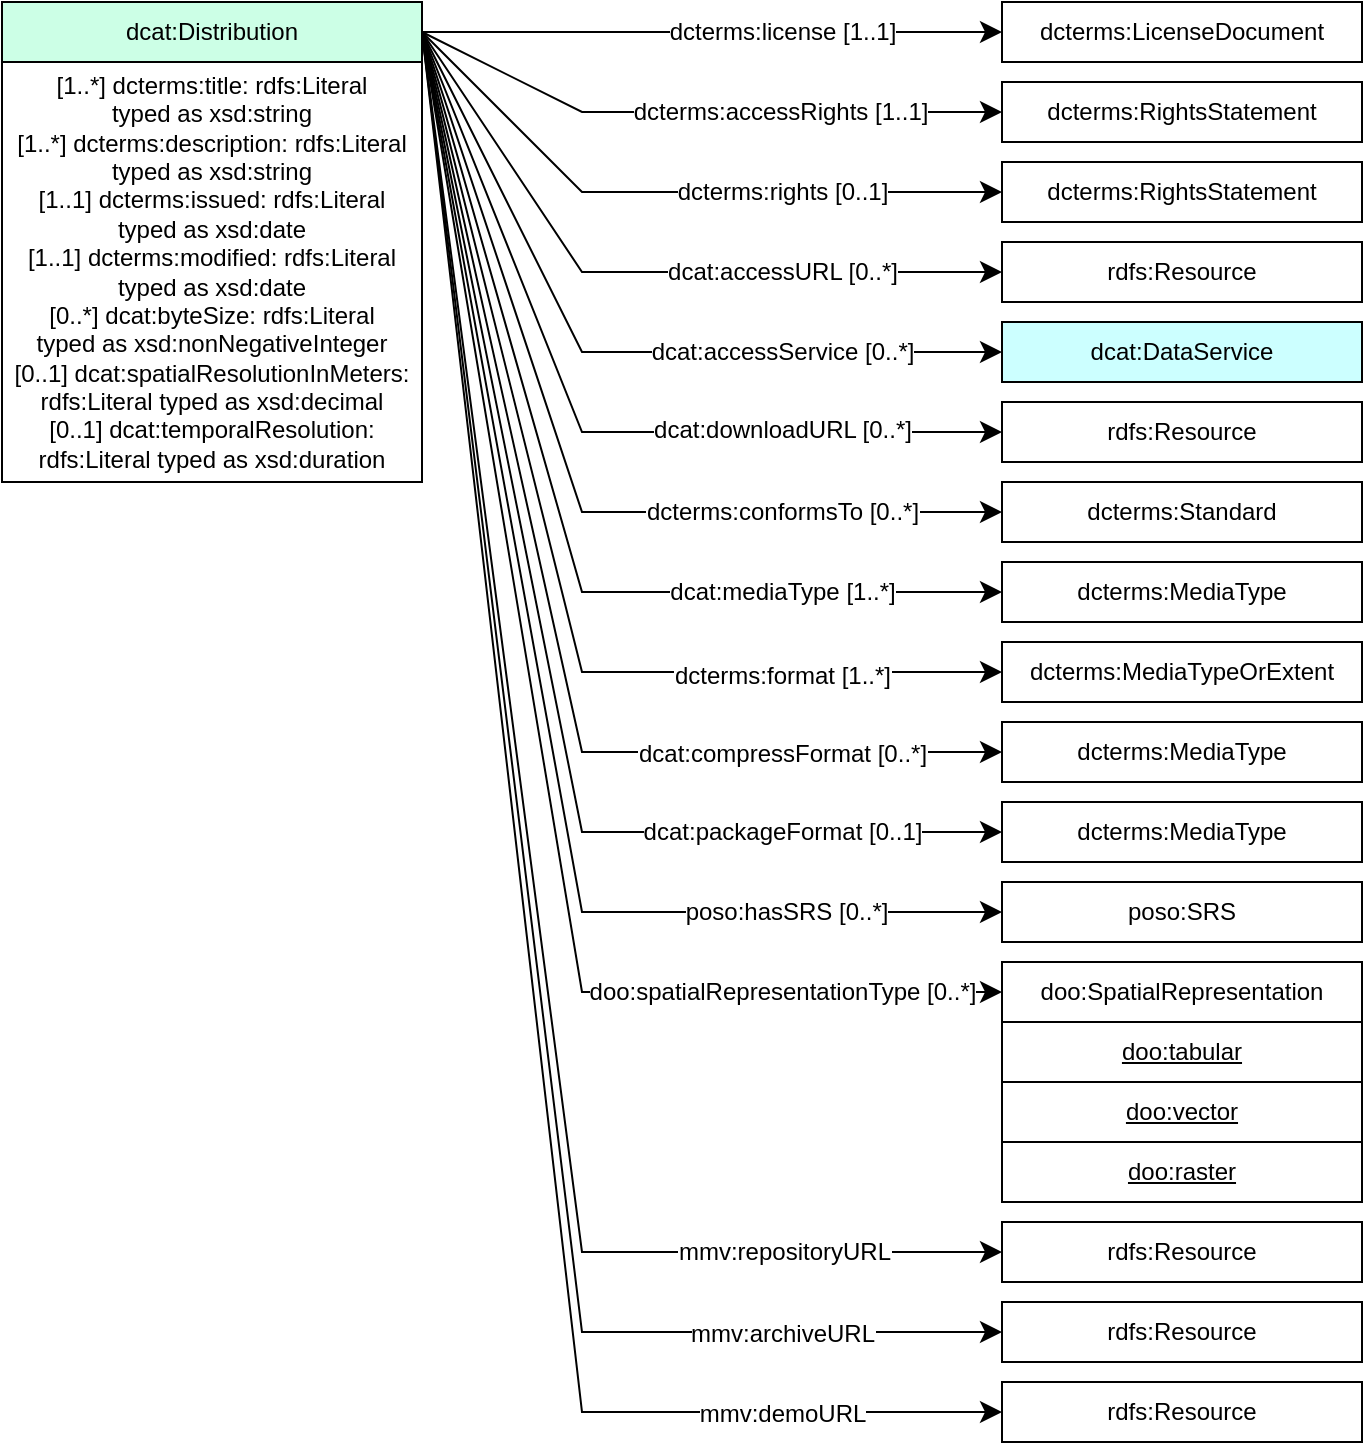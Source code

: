 <mxfile version="26.0.9">
  <diagram name="Page-1" id="g_KH_liQ94zSvhpWJ5Tr">
    <mxGraphModel dx="1434" dy="884" grid="1" gridSize="10" guides="1" tooltips="1" connect="1" arrows="1" fold="1" page="1" pageScale="1" pageWidth="827" pageHeight="1169" math="0" shadow="0">
      <root>
        <mxCell id="0" />
        <mxCell id="1" parent="0" />
        <mxCell id="dI0T8Q2yRcKRVG0YcVpi-3" value="" style="endArrow=classic;html=1;exitX=1;exitY=0.5;exitDx=0;exitDy=0;entryX=0;entryY=0.5;entryDx=0;entryDy=0;endSize=8;arcSize=0;rounded=0;" parent="1" source="dI0T8Q2yRcKRVG0YcVpi-19" target="dI0T8Q2yRcKRVG0YcVpi-9" edge="1">
          <mxGeometry width="50" height="50" relative="1" as="geometry">
            <mxPoint x="239" y="305" as="sourcePoint" />
            <mxPoint x="429" y="305" as="targetPoint" />
          </mxGeometry>
        </mxCell>
        <mxCell id="dI0T8Q2yRcKRVG0YcVpi-4" value="dcterms:license [1..1]" style="text;html=1;align=center;verticalAlign=middle;resizable=0;points=[];labelBackgroundColor=#ffffff;" parent="dI0T8Q2yRcKRVG0YcVpi-3" vertex="1" connectable="0">
          <mxGeometry x="-0.127" relative="1" as="geometry">
            <mxPoint x="53" as="offset" />
          </mxGeometry>
        </mxCell>
        <mxCell id="dI0T8Q2yRcKRVG0YcVpi-5" value="" style="endArrow=classic;html=1;exitX=1;exitY=0.5;exitDx=0;exitDy=0;entryX=0;entryY=0.5;entryDx=0;entryDy=0;endSize=8;arcSize=0;rounded=0;" parent="1" source="dI0T8Q2yRcKRVG0YcVpi-19" target="dI0T8Q2yRcKRVG0YcVpi-10" edge="1">
          <mxGeometry width="50" height="50" relative="1" as="geometry">
            <mxPoint x="240" y="375" as="sourcePoint" />
            <mxPoint x="530" y="355" as="targetPoint" />
            <Array as="points">
              <mxPoint x="320" y="335" />
            </Array>
          </mxGeometry>
        </mxCell>
        <mxCell id="dI0T8Q2yRcKRVG0YcVpi-6" value="dcterms:accessRights [1..1]" style="text;html=1;align=center;verticalAlign=middle;resizable=0;points=[];labelBackgroundColor=#ffffff;" parent="dI0T8Q2yRcKRVG0YcVpi-5" vertex="1" connectable="0">
          <mxGeometry x="-0.127" relative="1" as="geometry">
            <mxPoint x="58" as="offset" />
          </mxGeometry>
        </mxCell>
        <mxCell id="dI0T8Q2yRcKRVG0YcVpi-7" value="" style="endArrow=classic;html=1;exitX=1;exitY=0.5;exitDx=0;exitDy=0;endSize=8;arcSize=0;rounded=0;entryX=0;entryY=0.5;entryDx=0;entryDy=0;" parent="1" source="dI0T8Q2yRcKRVG0YcVpi-19" target="dI0T8Q2yRcKRVG0YcVpi-20" edge="1">
          <mxGeometry width="50" height="50" relative="1" as="geometry">
            <mxPoint x="250" y="305" as="sourcePoint" />
            <mxPoint x="530" y="435" as="targetPoint" />
            <Array as="points">
              <mxPoint x="320" y="375" />
            </Array>
          </mxGeometry>
        </mxCell>
        <mxCell id="dI0T8Q2yRcKRVG0YcVpi-8" value="&lt;div&gt;dcterms:rights [0..1]&lt;/div&gt;" style="text;html=1;align=center;verticalAlign=middle;resizable=0;points=[];labelBackgroundColor=#ffffff;" parent="dI0T8Q2yRcKRVG0YcVpi-7" vertex="1" connectable="0">
          <mxGeometry x="-0.127" relative="1" as="geometry">
            <mxPoint x="72" as="offset" />
          </mxGeometry>
        </mxCell>
        <mxCell id="dI0T8Q2yRcKRVG0YcVpi-9" value="dcterms:LicenseDocument" style="rounded=0;whiteSpace=wrap;html=1;snapToPoint=1;points=[[0.1,0],[0.2,0],[0.3,0],[0.4,0],[0.5,0],[0.6,0],[0.7,0],[0.8,0],[0.9,0],[0,0.1],[0,0.3],[0,0.5],[0,0.7],[0,0.9],[0.1,1],[0.2,1],[0.3,1],[0.4,1],[0.5,1],[0.6,1],[0.7,1],[0.8,1],[0.9,1],[1,0.1],[1,0.3],[1,0.5],[1,0.7],[1,0.9]];" parent="1" vertex="1">
          <mxGeometry x="530" y="280" width="180" height="30" as="geometry" />
        </mxCell>
        <mxCell id="dI0T8Q2yRcKRVG0YcVpi-10" value="dcterms:RightsStatement" style="rounded=0;whiteSpace=wrap;html=1;snapToPoint=1;points=[[0.1,0],[0.2,0],[0.3,0],[0.4,0],[0.5,0],[0.6,0],[0.7,0],[0.8,0],[0.9,0],[0,0.1],[0,0.3],[0,0.5],[0,0.7],[0,0.9],[0.1,1],[0.2,1],[0.3,1],[0.4,1],[0.5,1],[0.6,1],[0.7,1],[0.8,1],[0.9,1],[1,0.1],[1,0.3],[1,0.5],[1,0.7],[1,0.9]];" parent="1" vertex="1">
          <mxGeometry x="530" y="320" width="180" height="30" as="geometry" />
        </mxCell>
        <mxCell id="dI0T8Q2yRcKRVG0YcVpi-11" value="" style="endArrow=classic;html=1;exitX=1;exitY=0.5;exitDx=0;exitDy=0;entryX=0;entryY=0.5;entryDx=0;entryDy=0;endSize=8;arcSize=0;rounded=0;" parent="1" source="dI0T8Q2yRcKRVG0YcVpi-19" target="dI0T8Q2yRcKRVG0YcVpi-13" edge="1">
          <mxGeometry width="50" height="50" relative="1" as="geometry">
            <mxPoint x="250" y="495" as="sourcePoint" />
            <mxPoint x="439" y="505" as="targetPoint" />
            <Array as="points">
              <mxPoint x="320" y="415" />
            </Array>
          </mxGeometry>
        </mxCell>
        <mxCell id="dI0T8Q2yRcKRVG0YcVpi-12" value="&lt;div&gt;dcat:accessURL [0..*]&lt;/div&gt;" style="text;html=1;align=center;verticalAlign=middle;resizable=0;points=[];labelBackgroundColor=#ffffff;" parent="dI0T8Q2yRcKRVG0YcVpi-11" vertex="1" connectable="0">
          <mxGeometry x="-0.127" relative="1" as="geometry">
            <mxPoint x="89" as="offset" />
          </mxGeometry>
        </mxCell>
        <mxCell id="dI0T8Q2yRcKRVG0YcVpi-13" value="rdfs:Resource" style="rounded=0;whiteSpace=wrap;html=1;snapToPoint=1;points=[[0.1,0],[0.2,0],[0.3,0],[0.4,0],[0.5,0],[0.6,0],[0.7,0],[0.8,0],[0.9,0],[0,0.1],[0,0.3],[0,0.5],[0,0.7],[0,0.9],[0.1,1],[0.2,1],[0.3,1],[0.4,1],[0.5,1],[0.6,1],[0.7,1],[0.8,1],[0.9,1],[1,0.1],[1,0.3],[1,0.5],[1,0.7],[1,0.9]];" parent="1" vertex="1">
          <mxGeometry x="530" y="400" width="180" height="30" as="geometry" />
        </mxCell>
        <mxCell id="dI0T8Q2yRcKRVG0YcVpi-14" value="" style="endArrow=classic;html=1;exitX=1;exitY=0.5;exitDx=0;exitDy=0;entryX=0;entryY=0.5;entryDx=0;entryDy=0;endSize=8;arcSize=0;rounded=0;" parent="1" source="dI0T8Q2yRcKRVG0YcVpi-19" target="dI0T8Q2yRcKRVG0YcVpi-16" edge="1">
          <mxGeometry width="50" height="50" relative="1" as="geometry">
            <mxPoint x="240" y="410" as="sourcePoint" />
            <mxPoint x="439" y="620" as="targetPoint" />
            <Array as="points">
              <mxPoint x="320" y="455" />
            </Array>
          </mxGeometry>
        </mxCell>
        <mxCell id="dI0T8Q2yRcKRVG0YcVpi-15" value="&lt;div&gt;dcat:accessService [0..*]&lt;/div&gt;" style="text;html=1;align=center;verticalAlign=middle;resizable=0;points=[];labelBackgroundColor=#ffffff;" parent="dI0T8Q2yRcKRVG0YcVpi-14" vertex="1" connectable="0">
          <mxGeometry x="-0.127" relative="1" as="geometry">
            <mxPoint x="104" y="8" as="offset" />
          </mxGeometry>
        </mxCell>
        <mxCell id="dI0T8Q2yRcKRVG0YcVpi-16" value="dcat:DataService" style="rounded=0;whiteSpace=wrap;html=1;snapToPoint=1;points=[[0.1,0],[0.2,0],[0.3,0],[0.4,0],[0.5,0],[0.6,0],[0.7,0],[0.8,0],[0.9,0],[0,0.1],[0,0.3],[0,0.5],[0,0.7],[0,0.9],[0.1,1],[0.2,1],[0.3,1],[0.4,1],[0.5,1],[0.6,1],[0.7,1],[0.8,1],[0.9,1],[1,0.1],[1,0.3],[1,0.5],[1,0.7],[1,0.9]];fillColor=#CCFFFF;" parent="1" vertex="1">
          <mxGeometry x="530" y="440" width="180" height="30" as="geometry" />
        </mxCell>
        <mxCell id="dI0T8Q2yRcKRVG0YcVpi-17" value="" style="group" parent="1" vertex="1" connectable="0">
          <mxGeometry x="30" y="280" width="210" height="240" as="geometry" />
        </mxCell>
        <mxCell id="dI0T8Q2yRcKRVG0YcVpi-18" value="&lt;div&gt;&lt;span style=&quot;background-color: transparent; color: light-dark(rgb(0, 0, 0), rgb(255, 255, 255));&quot;&gt;[1..*] dcterms:title:&amp;nbsp;&lt;/span&gt;&lt;span style=&quot;background-color: transparent; color: light-dark(rgb(0, 0, 0), rgb(255, 255, 255));&quot;&gt;rdfs:Literal&lt;/span&gt;&lt;/div&gt;&lt;div&gt;&lt;span style=&quot;background-color: transparent; color: light-dark(rgb(0, 0, 0), rgb(255, 255, 255));&quot;&gt;typed as xsd:string&lt;/span&gt;&lt;/div&gt;&lt;div&gt;&lt;div&gt;&lt;span style=&quot;background-color: transparent; color: light-dark(rgb(0, 0, 0), rgb(255, 255, 255));&quot;&gt;[1..*] dcterms:description:&amp;nbsp;&lt;/span&gt;&lt;span style=&quot;background-color: transparent; color: light-dark(rgb(0, 0, 0), rgb(255, 255, 255));&quot;&gt;rdfs:Literal&lt;/span&gt;&lt;/div&gt;&lt;div&gt;&lt;span style=&quot;background-color: transparent; color: light-dark(rgb(0, 0, 0), rgb(255, 255, 255));&quot;&gt;typed as xsd:string&lt;/span&gt;&lt;/div&gt;&lt;/div&gt;&lt;div&gt;&lt;div&gt;[1..1] dcterms:issued:&amp;nbsp;rdfs:Literal&lt;/div&gt;&lt;div&gt;typed as xsd:date&lt;br&gt;&lt;/div&gt;&lt;div&gt;[1..1] dcterms:modified:&amp;nbsp;rdfs:Literal typed as xsd:date&lt;/div&gt;&lt;/div&gt;&lt;div&gt;[0..*] dcat:byteSize:&amp;nbsp;rdfs:Literal&lt;/div&gt;&lt;div&gt;typed as xsd:nonNegativeInteger&lt;br&gt;&lt;/div&gt;&lt;div&gt;&lt;div&gt;&lt;span style=&quot;background-color: transparent; color: light-dark(rgb(0, 0, 0), rgb(255, 255, 255));&quot;&gt;[0..1] dcat:spatialResolutionInMeters:&lt;/span&gt;&lt;/div&gt;&lt;div&gt;&lt;span style=&quot;background-color: transparent; color: light-dark(rgb(0, 0, 0), rgb(255, 255, 255));&quot;&gt;rdfs:Literal typed as xsd:decimal&lt;/span&gt;&lt;br&gt;&lt;/div&gt;&lt;div&gt;&lt;div&gt;&lt;span style=&quot;background-color: transparent; color: light-dark(rgb(0, 0, 0), rgb(255, 255, 255));&quot;&gt;[0..1] dcat:temporalResolution:&lt;/span&gt;&lt;/div&gt;&lt;div&gt;&lt;span style=&quot;background-color: transparent; color: light-dark(rgb(0, 0, 0), rgb(255, 255, 255));&quot;&gt;rdfs:Literal typed as xsd:duration&lt;/span&gt;&lt;/div&gt;&lt;/div&gt;&lt;/div&gt;" style="rounded=0;whiteSpace=wrap;html=1;snapToPoint=1;points=[[0.1,0],[0.2,0],[0.3,0],[0.4,0],[0.5,0],[0.6,0],[0.7,0],[0.8,0],[0.9,0],[0,0.1],[0,0.3],[0,0.5],[0,0.7],[0,0.9],[0.1,1],[0.2,1],[0.3,1],[0.4,1],[0.5,1],[0.6,1],[0.7,1],[0.8,1],[0.9,1],[1,0.1],[1,0.3],[1,0.5],[1,0.7],[1,0.9]];" parent="dI0T8Q2yRcKRVG0YcVpi-17" vertex="1">
          <mxGeometry y="30" width="210" height="210" as="geometry" />
        </mxCell>
        <mxCell id="dI0T8Q2yRcKRVG0YcVpi-19" value="dcat:Distribution" style="rounded=0;whiteSpace=wrap;html=1;snapToPoint=1;points=[[0.1,0],[0.2,0],[0.3,0],[0.4,0],[0.5,0],[0.6,0],[0.7,0],[0.8,0],[0.9,0],[0,0.1],[0,0.3],[0,0.5],[0,0.7],[0,0.9],[0.1,1],[0.2,1],[0.3,1],[0.4,1],[0.5,1],[0.6,1],[0.7,1],[0.8,1],[0.9,1],[1,0.1],[1,0.3],[1,0.5],[1,0.7],[1,0.9]];fillColor=#CCFFE6;" parent="dI0T8Q2yRcKRVG0YcVpi-17" vertex="1">
          <mxGeometry width="210" height="30" as="geometry" />
        </mxCell>
        <mxCell id="dI0T8Q2yRcKRVG0YcVpi-20" value="dcterms:RightsStatement" style="rounded=0;whiteSpace=wrap;html=1;snapToPoint=1;points=[[0.1,0],[0.2,0],[0.3,0],[0.4,0],[0.5,0],[0.6,0],[0.7,0],[0.8,0],[0.9,0],[0,0.1],[0,0.3],[0,0.5],[0,0.7],[0,0.9],[0.1,1],[0.2,1],[0.3,1],[0.4,1],[0.5,1],[0.6,1],[0.7,1],[0.8,1],[0.9,1],[1,0.1],[1,0.3],[1,0.5],[1,0.7],[1,0.9]];" parent="1" vertex="1">
          <mxGeometry x="530" y="360" width="180" height="30" as="geometry" />
        </mxCell>
        <mxCell id="dI0T8Q2yRcKRVG0YcVpi-30" value="" style="endArrow=classic;html=1;exitX=1;exitY=0.5;exitDx=0;exitDy=0;entryX=0;entryY=0.5;entryDx=0;entryDy=0;endSize=8;arcSize=0;rounded=0;" parent="1" source="dI0T8Q2yRcKRVG0YcVpi-19" target="dI0T8Q2yRcKRVG0YcVpi-32" edge="1">
          <mxGeometry width="50" height="50" relative="1" as="geometry">
            <mxPoint x="240" y="380" as="sourcePoint" />
            <mxPoint x="439" y="590" as="targetPoint" />
            <Array as="points">
              <mxPoint x="320" y="495" />
            </Array>
          </mxGeometry>
        </mxCell>
        <mxCell id="dI0T8Q2yRcKRVG0YcVpi-31" value="&lt;div&gt;dcat:downloadURL [0..*]&lt;/div&gt;" style="text;html=1;align=center;verticalAlign=middle;resizable=0;points=[];labelBackgroundColor=#ffffff;" parent="dI0T8Q2yRcKRVG0YcVpi-30" vertex="1" connectable="0">
          <mxGeometry x="-0.127" relative="1" as="geometry">
            <mxPoint x="111" y="27" as="offset" />
          </mxGeometry>
        </mxCell>
        <mxCell id="dI0T8Q2yRcKRVG0YcVpi-32" value="rdfs:Resource" style="rounded=0;whiteSpace=wrap;html=1;snapToPoint=1;points=[[0.1,0],[0.2,0],[0.3,0],[0.4,0],[0.5,0],[0.6,0],[0.7,0],[0.8,0],[0.9,0],[0,0.1],[0,0.3],[0,0.5],[0,0.7],[0,0.9],[0.1,1],[0.2,1],[0.3,1],[0.4,1],[0.5,1],[0.6,1],[0.7,1],[0.8,1],[0.9,1],[1,0.1],[1,0.3],[1,0.5],[1,0.7],[1,0.9]];" parent="1" vertex="1">
          <mxGeometry x="530" y="480" width="180" height="30" as="geometry" />
        </mxCell>
        <mxCell id="dI0T8Q2yRcKRVG0YcVpi-33" value="" style="endArrow=classic;html=1;exitX=1;exitY=0.5;exitDx=0;exitDy=0;entryX=0;entryY=0.5;entryDx=0;entryDy=0;endSize=8;arcSize=0;rounded=0;" parent="1" source="dI0T8Q2yRcKRVG0YcVpi-19" target="dI0T8Q2yRcKRVG0YcVpi-35" edge="1">
          <mxGeometry width="50" height="50" relative="1" as="geometry">
            <mxPoint x="240" y="340" as="sourcePoint" />
            <mxPoint x="439" y="635" as="targetPoint" />
            <Array as="points">
              <mxPoint x="320" y="535" />
            </Array>
          </mxGeometry>
        </mxCell>
        <mxCell id="dI0T8Q2yRcKRVG0YcVpi-34" value="&lt;div&gt;dcterms:conformsTo [0..*]&lt;/div&gt;" style="text;html=1;align=center;verticalAlign=middle;resizable=0;points=[];labelBackgroundColor=#ffffff;" parent="dI0T8Q2yRcKRVG0YcVpi-33" vertex="1" connectable="0">
          <mxGeometry x="-0.127" relative="1" as="geometry">
            <mxPoint x="116" y="48" as="offset" />
          </mxGeometry>
        </mxCell>
        <mxCell id="dI0T8Q2yRcKRVG0YcVpi-35" value="dcterms:Standard" style="rounded=0;whiteSpace=wrap;html=1;snapToPoint=1;points=[[0.1,0],[0.2,0],[0.3,0],[0.4,0],[0.5,0],[0.6,0],[0.7,0],[0.8,0],[0.9,0],[0,0.1],[0,0.3],[0,0.5],[0,0.7],[0,0.9],[0.1,1],[0.2,1],[0.3,1],[0.4,1],[0.5,1],[0.6,1],[0.7,1],[0.8,1],[0.9,1],[1,0.1],[1,0.3],[1,0.5],[1,0.7],[1,0.9]];" parent="1" vertex="1">
          <mxGeometry x="530" y="520" width="180" height="30" as="geometry" />
        </mxCell>
        <mxCell id="dI0T8Q2yRcKRVG0YcVpi-36" value="" style="endArrow=classic;html=1;exitX=1;exitY=0.5;exitDx=0;exitDy=0;endSize=8;arcSize=0;rounded=0;entryX=0;entryY=0.5;entryDx=0;entryDy=0;" parent="1" source="dI0T8Q2yRcKRVG0YcVpi-19" target="dI0T8Q2yRcKRVG0YcVpi-38" edge="1">
          <mxGeometry width="50" height="50" relative="1" as="geometry">
            <mxPoint x="240" y="350" as="sourcePoint" />
            <mxPoint x="500" y="620" as="targetPoint" />
            <Array as="points">
              <mxPoint x="320" y="575" />
            </Array>
          </mxGeometry>
        </mxCell>
        <mxCell id="dI0T8Q2yRcKRVG0YcVpi-37" value="&lt;div&gt;dcat:mediaType [1..*]&lt;/div&gt;" style="text;html=1;align=center;verticalAlign=middle;resizable=0;points=[];labelBackgroundColor=#ffffff;" parent="dI0T8Q2yRcKRVG0YcVpi-36" vertex="1" connectable="0">
          <mxGeometry x="-0.127" relative="1" as="geometry">
            <mxPoint x="120" y="69" as="offset" />
          </mxGeometry>
        </mxCell>
        <mxCell id="dI0T8Q2yRcKRVG0YcVpi-38" value="dcterms:MediaType" style="rounded=0;whiteSpace=wrap;html=1;snapToPoint=1;points=[[0.1,0],[0.2,0],[0.3,0],[0.4,0],[0.5,0],[0.6,0],[0.7,0],[0.8,0],[0.9,0],[0,0.1],[0,0.3],[0,0.5],[0,0.7],[0,0.9],[0.1,1],[0.2,1],[0.3,1],[0.4,1],[0.5,1],[0.6,1],[0.7,1],[0.8,1],[0.9,1],[1,0.1],[1,0.3],[1,0.5],[1,0.7],[1,0.9]];" parent="1" vertex="1">
          <mxGeometry x="530" y="560" width="180" height="30" as="geometry" />
        </mxCell>
        <mxCell id="dI0T8Q2yRcKRVG0YcVpi-39" value="dcterms:MediaTypeOrExtent" style="rounded=0;whiteSpace=wrap;html=1;snapToPoint=1;points=[[0.1,0],[0.2,0],[0.3,0],[0.4,0],[0.5,0],[0.6,0],[0.7,0],[0.8,0],[0.9,0],[0,0.1],[0,0.3],[0,0.5],[0,0.7],[0,0.9],[0.1,1],[0.2,1],[0.3,1],[0.4,1],[0.5,1],[0.6,1],[0.7,1],[0.8,1],[0.9,1],[1,0.1],[1,0.3],[1,0.5],[1,0.7],[1,0.9]];" parent="1" vertex="1">
          <mxGeometry x="530" y="600" width="180" height="30" as="geometry" />
        </mxCell>
        <mxCell id="dI0T8Q2yRcKRVG0YcVpi-40" value="dcterms:MediaType" style="rounded=0;whiteSpace=wrap;html=1;snapToPoint=1;points=[[0.1,0],[0.2,0],[0.3,0],[0.4,0],[0.5,0],[0.6,0],[0.7,0],[0.8,0],[0.9,0],[0,0.1],[0,0.3],[0,0.5],[0,0.7],[0,0.9],[0.1,1],[0.2,1],[0.3,1],[0.4,1],[0.5,1],[0.6,1],[0.7,1],[0.8,1],[0.9,1],[1,0.1],[1,0.3],[1,0.5],[1,0.7],[1,0.9]];" parent="1" vertex="1">
          <mxGeometry x="530" y="640" width="180" height="30" as="geometry" />
        </mxCell>
        <mxCell id="dI0T8Q2yRcKRVG0YcVpi-41" value="dcterms:MediaType" style="rounded=0;whiteSpace=wrap;html=1;snapToPoint=1;points=[[0.1,0],[0.2,0],[0.3,0],[0.4,0],[0.5,0],[0.6,0],[0.7,0],[0.8,0],[0.9,0],[0,0.1],[0,0.3],[0,0.5],[0,0.7],[0,0.9],[0.1,1],[0.2,1],[0.3,1],[0.4,1],[0.5,1],[0.6,1],[0.7,1],[0.8,1],[0.9,1],[1,0.1],[1,0.3],[1,0.5],[1,0.7],[1,0.9]];" parent="1" vertex="1">
          <mxGeometry x="530" y="680" width="180" height="30" as="geometry" />
        </mxCell>
        <mxCell id="dI0T8Q2yRcKRVG0YcVpi-43" value="" style="endArrow=classic;html=1;exitX=1;exitY=0.5;exitDx=0;exitDy=0;endSize=8;arcSize=0;rounded=0;entryX=0;entryY=0.5;entryDx=0;entryDy=0;" parent="1" source="dI0T8Q2yRcKRVG0YcVpi-19" target="dI0T8Q2yRcKRVG0YcVpi-39" edge="1">
          <mxGeometry width="50" height="50" relative="1" as="geometry">
            <mxPoint x="240" y="340" as="sourcePoint" />
            <mxPoint x="530" y="620" as="targetPoint" />
            <Array as="points">
              <mxPoint x="320" y="615" />
            </Array>
          </mxGeometry>
        </mxCell>
        <mxCell id="dI0T8Q2yRcKRVG0YcVpi-44" value="&lt;div&gt;dcterms:format [1..*]&lt;/div&gt;" style="text;html=1;align=center;verticalAlign=middle;resizable=0;points=[];labelBackgroundColor=#ffffff;" parent="dI0T8Q2yRcKRVG0YcVpi-43" vertex="1" connectable="0">
          <mxGeometry x="-0.127" relative="1" as="geometry">
            <mxPoint x="123" y="93" as="offset" />
          </mxGeometry>
        </mxCell>
        <mxCell id="dI0T8Q2yRcKRVG0YcVpi-45" value="" style="endArrow=classic;html=1;exitX=1;exitY=0.5;exitDx=0;exitDy=0;endSize=8;arcSize=0;rounded=0;entryX=0;entryY=0.5;entryDx=0;entryDy=0;" parent="1" source="dI0T8Q2yRcKRVG0YcVpi-19" target="dI0T8Q2yRcKRVG0YcVpi-40" edge="1">
          <mxGeometry width="50" height="50" relative="1" as="geometry">
            <mxPoint x="240" y="380" as="sourcePoint" />
            <mxPoint x="530" y="655" as="targetPoint" />
            <Array as="points">
              <mxPoint x="320" y="655" />
            </Array>
          </mxGeometry>
        </mxCell>
        <mxCell id="dI0T8Q2yRcKRVG0YcVpi-46" value="&lt;div&gt;dcat:compressFormat [0..*]&lt;/div&gt;" style="text;html=1;align=center;verticalAlign=middle;resizable=0;points=[];labelBackgroundColor=#ffffff;" parent="dI0T8Q2yRcKRVG0YcVpi-45" vertex="1" connectable="0">
          <mxGeometry x="-0.127" relative="1" as="geometry">
            <mxPoint x="125" y="114" as="offset" />
          </mxGeometry>
        </mxCell>
        <mxCell id="dI0T8Q2yRcKRVG0YcVpi-47" value="" style="endArrow=classic;html=1;exitX=1;exitY=0.5;exitDx=0;exitDy=0;endSize=8;arcSize=0;rounded=0;entryX=0;entryY=0.5;entryDx=0;entryDy=0;" parent="1" source="dI0T8Q2yRcKRVG0YcVpi-19" target="dI0T8Q2yRcKRVG0YcVpi-41" edge="1">
          <mxGeometry width="50" height="50" relative="1" as="geometry">
            <mxPoint x="240" y="420" as="sourcePoint" />
            <mxPoint x="530" y="695" as="targetPoint" />
            <Array as="points">
              <mxPoint x="320" y="695" />
            </Array>
          </mxGeometry>
        </mxCell>
        <mxCell id="dI0T8Q2yRcKRVG0YcVpi-48" value="&lt;div&gt;dcat:packageFormat [0..1]&lt;/div&gt;" style="text;html=1;align=center;verticalAlign=middle;resizable=0;points=[];labelBackgroundColor=#ffffff;" parent="dI0T8Q2yRcKRVG0YcVpi-47" vertex="1" connectable="0">
          <mxGeometry x="-0.127" relative="1" as="geometry">
            <mxPoint x="127" y="135" as="offset" />
          </mxGeometry>
        </mxCell>
        <mxCell id="lKHYHMVwrXsUMZpLGWH0-1" value="" style="endArrow=classic;html=1;exitX=1;exitY=0.5;exitDx=0;exitDy=0;entryX=0;entryY=0.5;entryDx=0;entryDy=0;endSize=8;arcSize=0;rounded=0;" parent="1" source="dI0T8Q2yRcKRVG0YcVpi-19" target="lKHYHMVwrXsUMZpLGWH0-3" edge="1">
          <mxGeometry width="50" height="50" relative="1" as="geometry">
            <mxPoint x="240" y="620" as="sourcePoint" />
            <mxPoint x="439" y="865" as="targetPoint" />
            <Array as="points">
              <mxPoint x="320" y="735" />
            </Array>
          </mxGeometry>
        </mxCell>
        <mxCell id="lKHYHMVwrXsUMZpLGWH0-2" value="&lt;div&gt;poso:hasSRS [0..*]&lt;/div&gt;" style="text;html=1;align=center;verticalAlign=middle;resizable=0;points=[];labelBackgroundColor=#ffffff;" parent="lKHYHMVwrXsUMZpLGWH0-1" vertex="1" connectable="0">
          <mxGeometry x="-0.127" relative="1" as="geometry">
            <mxPoint x="130" y="157" as="offset" />
          </mxGeometry>
        </mxCell>
        <mxCell id="lKHYHMVwrXsUMZpLGWH0-3" value="poso:SRS" style="rounded=0;whiteSpace=wrap;html=1;snapToPoint=1;points=[[0.1,0],[0.2,0],[0.3,0],[0.4,0],[0.5,0],[0.6,0],[0.7,0],[0.8,0],[0.9,0],[0,0.1],[0,0.3],[0,0.5],[0,0.7],[0,0.9],[0.1,1],[0.2,1],[0.3,1],[0.4,1],[0.5,1],[0.6,1],[0.7,1],[0.8,1],[0.9,1],[1,0.1],[1,0.3],[1,0.5],[1,0.7],[1,0.9]];" parent="1" vertex="1">
          <mxGeometry x="530" y="720" width="180" height="30" as="geometry" />
        </mxCell>
        <mxCell id="lKHYHMVwrXsUMZpLGWH0-4" value="" style="endArrow=classic;html=1;exitX=1;exitY=0.5;exitDx=0;exitDy=0;entryX=0;entryY=0.5;entryDx=0;entryDy=0;endSize=8;arcSize=0;rounded=0;" parent="1" source="dI0T8Q2yRcKRVG0YcVpi-19" target="lKHYHMVwrXsUMZpLGWH0-6" edge="1">
          <mxGeometry width="50" height="50" relative="1" as="geometry">
            <mxPoint x="240" y="337" as="sourcePoint" />
            <mxPoint x="439" y="907" as="targetPoint" />
            <Array as="points">
              <mxPoint x="320" y="775" />
            </Array>
          </mxGeometry>
        </mxCell>
        <mxCell id="lKHYHMVwrXsUMZpLGWH0-5" value="&lt;div&gt;doo:spatialRepresentationType [0..*]&lt;/div&gt;" style="text;html=1;align=center;verticalAlign=middle;resizable=0;points=[];labelBackgroundColor=#ffffff;" parent="lKHYHMVwrXsUMZpLGWH0-4" vertex="1" connectable="0">
          <mxGeometry x="-0.127" relative="1" as="geometry">
            <mxPoint x="130" y="180" as="offset" />
          </mxGeometry>
        </mxCell>
        <mxCell id="lKHYHMVwrXsUMZpLGWH0-6" value="doo:SpatialRepresentation" style="rounded=0;whiteSpace=wrap;html=1;snapToPoint=1;points=[[0.1,0],[0.2,0],[0.3,0],[0.4,0],[0.5,0],[0.6,0],[0.7,0],[0.8,0],[0.9,0],[0,0.1],[0,0.3],[0,0.5],[0,0.7],[0,0.9],[0.1,1],[0.2,1],[0.3,1],[0.4,1],[0.5,1],[0.6,1],[0.7,1],[0.8,1],[0.9,1],[1,0.1],[1,0.3],[1,0.5],[1,0.7],[1,0.9]];" parent="1" vertex="1">
          <mxGeometry x="530" y="760" width="180" height="30" as="geometry" />
        </mxCell>
        <mxCell id="lKHYHMVwrXsUMZpLGWH0-7" value="&lt;u&gt;doo:tabular&lt;/u&gt;" style="rounded=0;whiteSpace=wrap;html=1;snapToPoint=1;points=[[0.1,0],[0.2,0],[0.3,0],[0.4,0],[0.5,0],[0.6,0],[0.7,0],[0.8,0],[0.9,0],[0,0.1],[0,0.3],[0,0.5],[0,0.7],[0,0.9],[0.1,1],[0.2,1],[0.3,1],[0.4,1],[0.5,1],[0.6,1],[0.7,1],[0.8,1],[0.9,1],[1,0.1],[1,0.3],[1,0.5],[1,0.7],[1,0.9]];" parent="1" vertex="1">
          <mxGeometry x="530" y="790" width="180" height="30" as="geometry" />
        </mxCell>
        <mxCell id="lKHYHMVwrXsUMZpLGWH0-8" value="&lt;div&gt;&lt;u&gt;doo:raster&lt;/u&gt;&lt;/div&gt;" style="rounded=0;whiteSpace=wrap;html=1;snapToPoint=1;points=[[0.1,0],[0.2,0],[0.3,0],[0.4,0],[0.5,0],[0.6,0],[0.7,0],[0.8,0],[0.9,0],[0,0.1],[0,0.3],[0,0.5],[0,0.7],[0,0.9],[0.1,1],[0.2,1],[0.3,1],[0.4,1],[0.5,1],[0.6,1],[0.7,1],[0.8,1],[0.9,1],[1,0.1],[1,0.3],[1,0.5],[1,0.7],[1,0.9]];" parent="1" vertex="1">
          <mxGeometry x="530" y="850" width="180" height="30" as="geometry" />
        </mxCell>
        <mxCell id="lKHYHMVwrXsUMZpLGWH0-9" value="&lt;div&gt;&lt;u&gt;doo:vector&lt;/u&gt;&lt;/div&gt;" style="rounded=0;whiteSpace=wrap;html=1;snapToPoint=1;points=[[0.1,0],[0.2,0],[0.3,0],[0.4,0],[0.5,0],[0.6,0],[0.7,0],[0.8,0],[0.9,0],[0,0.1],[0,0.3],[0,0.5],[0,0.7],[0,0.9],[0.1,1],[0.2,1],[0.3,1],[0.4,1],[0.5,1],[0.6,1],[0.7,1],[0.8,1],[0.9,1],[1,0.1],[1,0.3],[1,0.5],[1,0.7],[1,0.9]];" parent="1" vertex="1">
          <mxGeometry x="530" y="820" width="180" height="30" as="geometry" />
        </mxCell>
        <mxCell id="KGtsgwr0k7_S4sDyvPhN-1" value="" style="endArrow=classic;html=1;exitX=1;exitY=0.5;exitDx=0;exitDy=0;entryX=0;entryY=0.5;entryDx=0;entryDy=0;endSize=8;arcSize=0;rounded=0;" parent="1" source="dI0T8Q2yRcKRVG0YcVpi-19" target="KGtsgwr0k7_S4sDyvPhN-3" edge="1">
          <mxGeometry width="50" height="50" relative="1" as="geometry">
            <mxPoint x="240" y="-340" as="sourcePoint" />
            <mxPoint x="439" y="752" as="targetPoint" />
            <Array as="points">
              <mxPoint x="320" y="905" />
            </Array>
          </mxGeometry>
        </mxCell>
        <mxCell id="KGtsgwr0k7_S4sDyvPhN-2" value="&lt;div&gt;mmv:repositoryURL&lt;/div&gt;" style="text;html=1;align=center;verticalAlign=middle;resizable=0;points=[];labelBackgroundColor=#ffffff;" parent="KGtsgwr0k7_S4sDyvPhN-1" vertex="1" connectable="0">
          <mxGeometry x="-0.127" relative="1" as="geometry">
            <mxPoint x="134" y="253" as="offset" />
          </mxGeometry>
        </mxCell>
        <mxCell id="KGtsgwr0k7_S4sDyvPhN-3" value="rdfs:Resource" style="rounded=0;whiteSpace=wrap;html=1;snapToPoint=1;points=[[0.1,0],[0.2,0],[0.3,0],[0.4,0],[0.5,0],[0.6,0],[0.7,0],[0.8,0],[0.9,0],[0,0.1],[0,0.3],[0,0.5],[0,0.7],[0,0.9],[0.1,1],[0.2,1],[0.3,1],[0.4,1],[0.5,1],[0.6,1],[0.7,1],[0.8,1],[0.9,1],[1,0.1],[1,0.3],[1,0.5],[1,0.7],[1,0.9]];" parent="1" vertex="1">
          <mxGeometry x="530" y="890" width="180" height="30" as="geometry" />
        </mxCell>
        <mxCell id="KGtsgwr0k7_S4sDyvPhN-4" value="" style="endArrow=classic;html=1;exitX=1;exitY=0.5;exitDx=0;exitDy=0;entryX=0;entryY=0.5;entryDx=0;entryDy=0;endSize=8;arcSize=0;rounded=0;" parent="1" source="dI0T8Q2yRcKRVG0YcVpi-19" target="KGtsgwr0k7_S4sDyvPhN-6" edge="1">
          <mxGeometry width="50" height="50" relative="1" as="geometry">
            <mxPoint x="240" y="-340" as="sourcePoint" />
            <mxPoint x="439" y="795" as="targetPoint" />
            <Array as="points">
              <mxPoint x="320" y="945" />
            </Array>
          </mxGeometry>
        </mxCell>
        <mxCell id="KGtsgwr0k7_S4sDyvPhN-5" value="&lt;div&gt;mmv:archiveURL&lt;/div&gt;" style="text;html=1;align=center;verticalAlign=middle;resizable=0;points=[];labelBackgroundColor=#ffffff;" parent="KGtsgwr0k7_S4sDyvPhN-4" vertex="1" connectable="0">
          <mxGeometry x="-0.127" relative="1" as="geometry">
            <mxPoint x="134" y="276" as="offset" />
          </mxGeometry>
        </mxCell>
        <mxCell id="KGtsgwr0k7_S4sDyvPhN-6" value="rdfs:Resource" style="rounded=0;whiteSpace=wrap;html=1;snapToPoint=1;points=[[0.1,0],[0.2,0],[0.3,0],[0.4,0],[0.5,0],[0.6,0],[0.7,0],[0.8,0],[0.9,0],[0,0.1],[0,0.3],[0,0.5],[0,0.7],[0,0.9],[0.1,1],[0.2,1],[0.3,1],[0.4,1],[0.5,1],[0.6,1],[0.7,1],[0.8,1],[0.9,1],[1,0.1],[1,0.3],[1,0.5],[1,0.7],[1,0.9]];" parent="1" vertex="1">
          <mxGeometry x="530" y="930" width="180" height="30" as="geometry" />
        </mxCell>
        <mxCell id="XgLEzsdo6aGtIOxaApb8-1" value="" style="endArrow=classic;html=1;exitX=1;exitY=0.5;exitDx=0;exitDy=0;entryX=0;entryY=0.5;entryDx=0;entryDy=0;endSize=8;arcSize=0;rounded=0;" edge="1" parent="1" target="XgLEzsdo6aGtIOxaApb8-3" source="dI0T8Q2yRcKRVG0YcVpi-19">
          <mxGeometry width="50" height="50" relative="1" as="geometry">
            <mxPoint x="240" y="330" as="sourcePoint" />
            <mxPoint x="439" y="830" as="targetPoint" />
            <Array as="points">
              <mxPoint x="320" y="985" />
            </Array>
          </mxGeometry>
        </mxCell>
        <mxCell id="XgLEzsdo6aGtIOxaApb8-2" value="&lt;div&gt;mmv:demoURL&lt;/div&gt;" style="text;html=1;align=center;verticalAlign=middle;resizable=0;points=[];labelBackgroundColor=#ffffff;" vertex="1" connectable="0" parent="XgLEzsdo6aGtIOxaApb8-1">
          <mxGeometry x="-0.127" relative="1" as="geometry">
            <mxPoint x="134" y="298" as="offset" />
          </mxGeometry>
        </mxCell>
        <mxCell id="XgLEzsdo6aGtIOxaApb8-3" value="rdfs:Resource" style="rounded=0;whiteSpace=wrap;html=1;snapToPoint=1;points=[[0.1,0],[0.2,0],[0.3,0],[0.4,0],[0.5,0],[0.6,0],[0.7,0],[0.8,0],[0.9,0],[0,0.1],[0,0.3],[0,0.5],[0,0.7],[0,0.9],[0.1,1],[0.2,1],[0.3,1],[0.4,1],[0.5,1],[0.6,1],[0.7,1],[0.8,1],[0.9,1],[1,0.1],[1,0.3],[1,0.5],[1,0.7],[1,0.9]];" vertex="1" parent="1">
          <mxGeometry x="530" y="970" width="180" height="30" as="geometry" />
        </mxCell>
      </root>
    </mxGraphModel>
  </diagram>
</mxfile>
